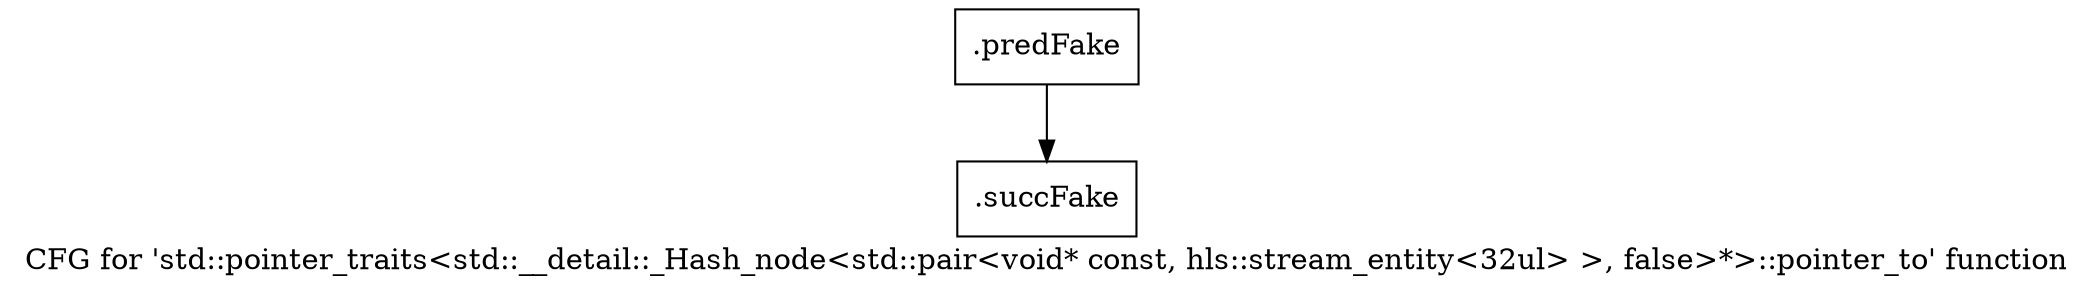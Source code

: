 digraph "CFG for 'std::pointer_traits\<std::__detail::_Hash_node\<std::pair\<void* const, hls::stream_entity\<32ul\> \>, false\>*\>::pointer_to' function" {
	label="CFG for 'std::pointer_traits\<std::__detail::_Hash_node\<std::pair\<void* const, hls::stream_entity\<32ul\> \>, false\>*\>::pointer_to' function";

	Node0x6042f90 [shape=record,filename="",linenumber="",label="{.predFake}"];
	Node0x6042f90 -> Node0x6331f40[ callList="" memoryops="" filename="/mnt/xilinx/Vitis_HLS/2021.2/tps/lnx64/gcc-6.2.0/lib/gcc/x86_64-pc-linux-gnu/6.2.0/../../../../include/c++/6.2.0/bits/ptr_traits.h" execusionnum="0"];
	Node0x6331f40 [shape=record,filename="/mnt/xilinx/Vitis_HLS/2021.2/tps/lnx64/gcc-6.2.0/lib/gcc/x86_64-pc-linux-gnu/6.2.0/../../../../include/c++/6.2.0/bits/ptr_traits.h",linenumber="141",label="{.succFake}"];
}
